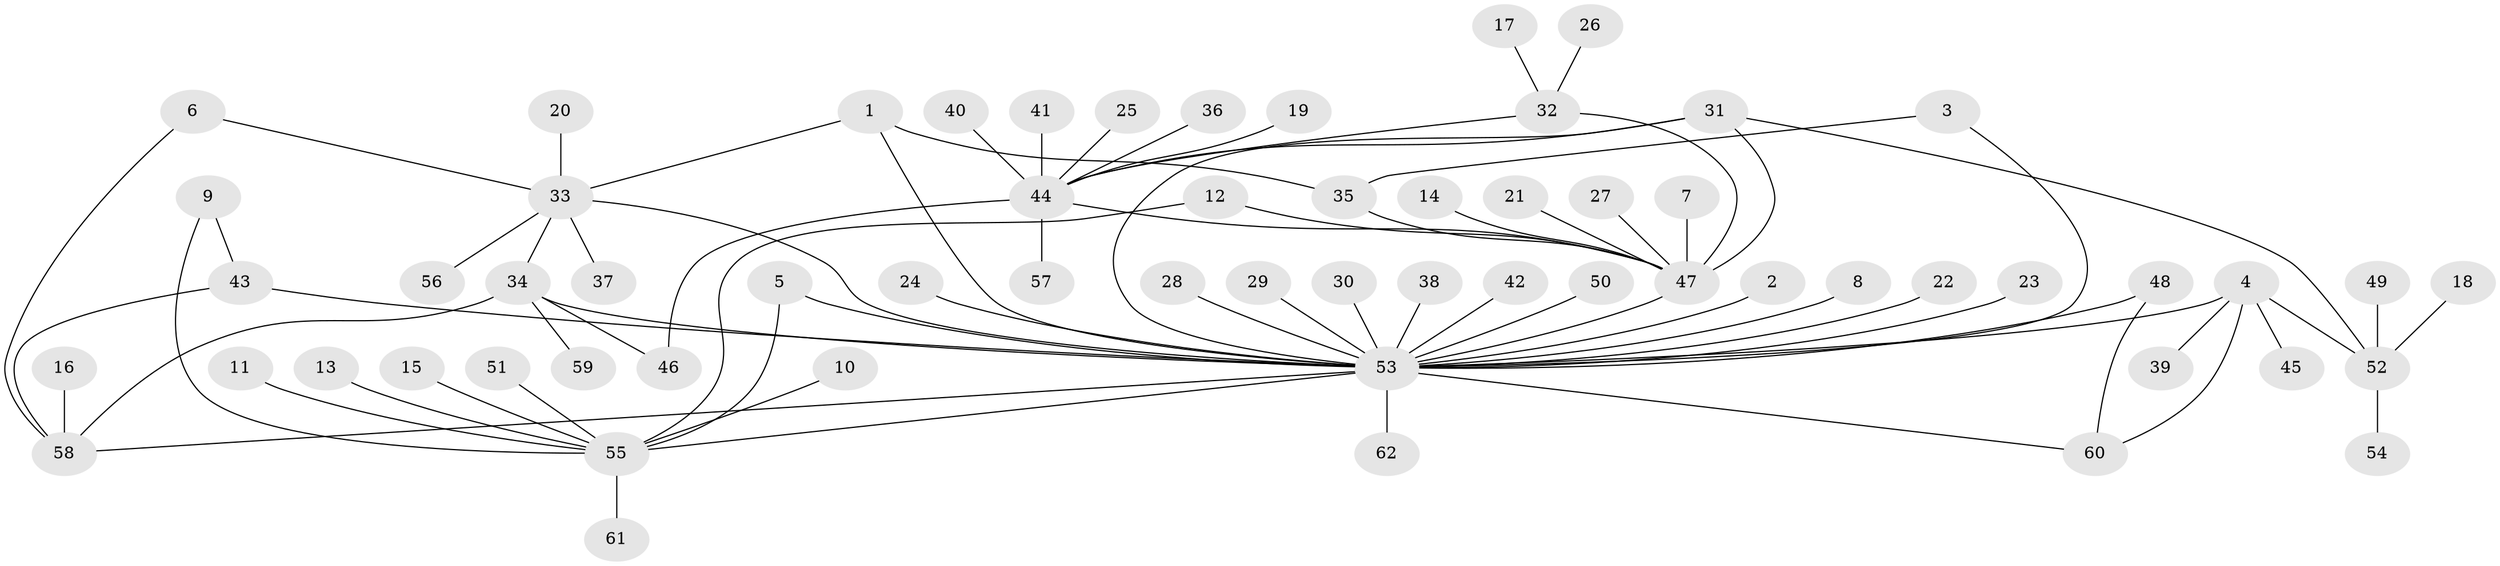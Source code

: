 // original degree distribution, {2: 0.2601626016260163, 4: 0.04065040650406504, 7: 0.008130081300813009, 30: 0.008130081300813009, 3: 0.08943089430894309, 11: 0.008130081300813009, 10: 0.008130081300813009, 1: 0.5284552845528455, 6: 0.016260162601626018, 12: 0.016260162601626018, 5: 0.016260162601626018}
// Generated by graph-tools (version 1.1) at 2025/26/03/09/25 03:26:02]
// undirected, 62 vertices, 78 edges
graph export_dot {
graph [start="1"]
  node [color=gray90,style=filled];
  1;
  2;
  3;
  4;
  5;
  6;
  7;
  8;
  9;
  10;
  11;
  12;
  13;
  14;
  15;
  16;
  17;
  18;
  19;
  20;
  21;
  22;
  23;
  24;
  25;
  26;
  27;
  28;
  29;
  30;
  31;
  32;
  33;
  34;
  35;
  36;
  37;
  38;
  39;
  40;
  41;
  42;
  43;
  44;
  45;
  46;
  47;
  48;
  49;
  50;
  51;
  52;
  53;
  54;
  55;
  56;
  57;
  58;
  59;
  60;
  61;
  62;
  1 -- 33 [weight=1.0];
  1 -- 35 [weight=1.0];
  1 -- 53 [weight=1.0];
  2 -- 53 [weight=1.0];
  3 -- 35 [weight=1.0];
  3 -- 53 [weight=1.0];
  4 -- 39 [weight=1.0];
  4 -- 45 [weight=1.0];
  4 -- 52 [weight=1.0];
  4 -- 53 [weight=1.0];
  4 -- 60 [weight=1.0];
  5 -- 53 [weight=1.0];
  5 -- 55 [weight=1.0];
  6 -- 33 [weight=1.0];
  6 -- 58 [weight=1.0];
  7 -- 47 [weight=1.0];
  8 -- 53 [weight=1.0];
  9 -- 43 [weight=1.0];
  9 -- 55 [weight=1.0];
  10 -- 55 [weight=1.0];
  11 -- 55 [weight=1.0];
  12 -- 47 [weight=1.0];
  12 -- 55 [weight=1.0];
  13 -- 55 [weight=1.0];
  14 -- 47 [weight=1.0];
  15 -- 55 [weight=1.0];
  16 -- 58 [weight=1.0];
  17 -- 32 [weight=1.0];
  18 -- 52 [weight=1.0];
  19 -- 44 [weight=1.0];
  20 -- 33 [weight=1.0];
  21 -- 47 [weight=1.0];
  22 -- 53 [weight=1.0];
  23 -- 53 [weight=1.0];
  24 -- 53 [weight=1.0];
  25 -- 44 [weight=1.0];
  26 -- 32 [weight=1.0];
  27 -- 47 [weight=1.0];
  28 -- 53 [weight=1.0];
  29 -- 53 [weight=1.0];
  30 -- 53 [weight=1.0];
  31 -- 44 [weight=1.0];
  31 -- 47 [weight=1.0];
  31 -- 52 [weight=1.0];
  31 -- 53 [weight=1.0];
  32 -- 44 [weight=1.0];
  32 -- 47 [weight=1.0];
  33 -- 34 [weight=1.0];
  33 -- 37 [weight=1.0];
  33 -- 53 [weight=1.0];
  33 -- 56 [weight=1.0];
  34 -- 46 [weight=1.0];
  34 -- 53 [weight=1.0];
  34 -- 58 [weight=1.0];
  34 -- 59 [weight=1.0];
  35 -- 47 [weight=1.0];
  36 -- 44 [weight=1.0];
  38 -- 53 [weight=1.0];
  40 -- 44 [weight=2.0];
  41 -- 44 [weight=1.0];
  42 -- 53 [weight=1.0];
  43 -- 53 [weight=1.0];
  43 -- 58 [weight=1.0];
  44 -- 46 [weight=1.0];
  44 -- 47 [weight=1.0];
  44 -- 57 [weight=1.0];
  47 -- 53 [weight=2.0];
  48 -- 53 [weight=1.0];
  48 -- 60 [weight=1.0];
  49 -- 52 [weight=1.0];
  50 -- 53 [weight=1.0];
  51 -- 55 [weight=1.0];
  52 -- 54 [weight=1.0];
  53 -- 55 [weight=2.0];
  53 -- 58 [weight=1.0];
  53 -- 60 [weight=1.0];
  53 -- 62 [weight=1.0];
  55 -- 61 [weight=1.0];
}
